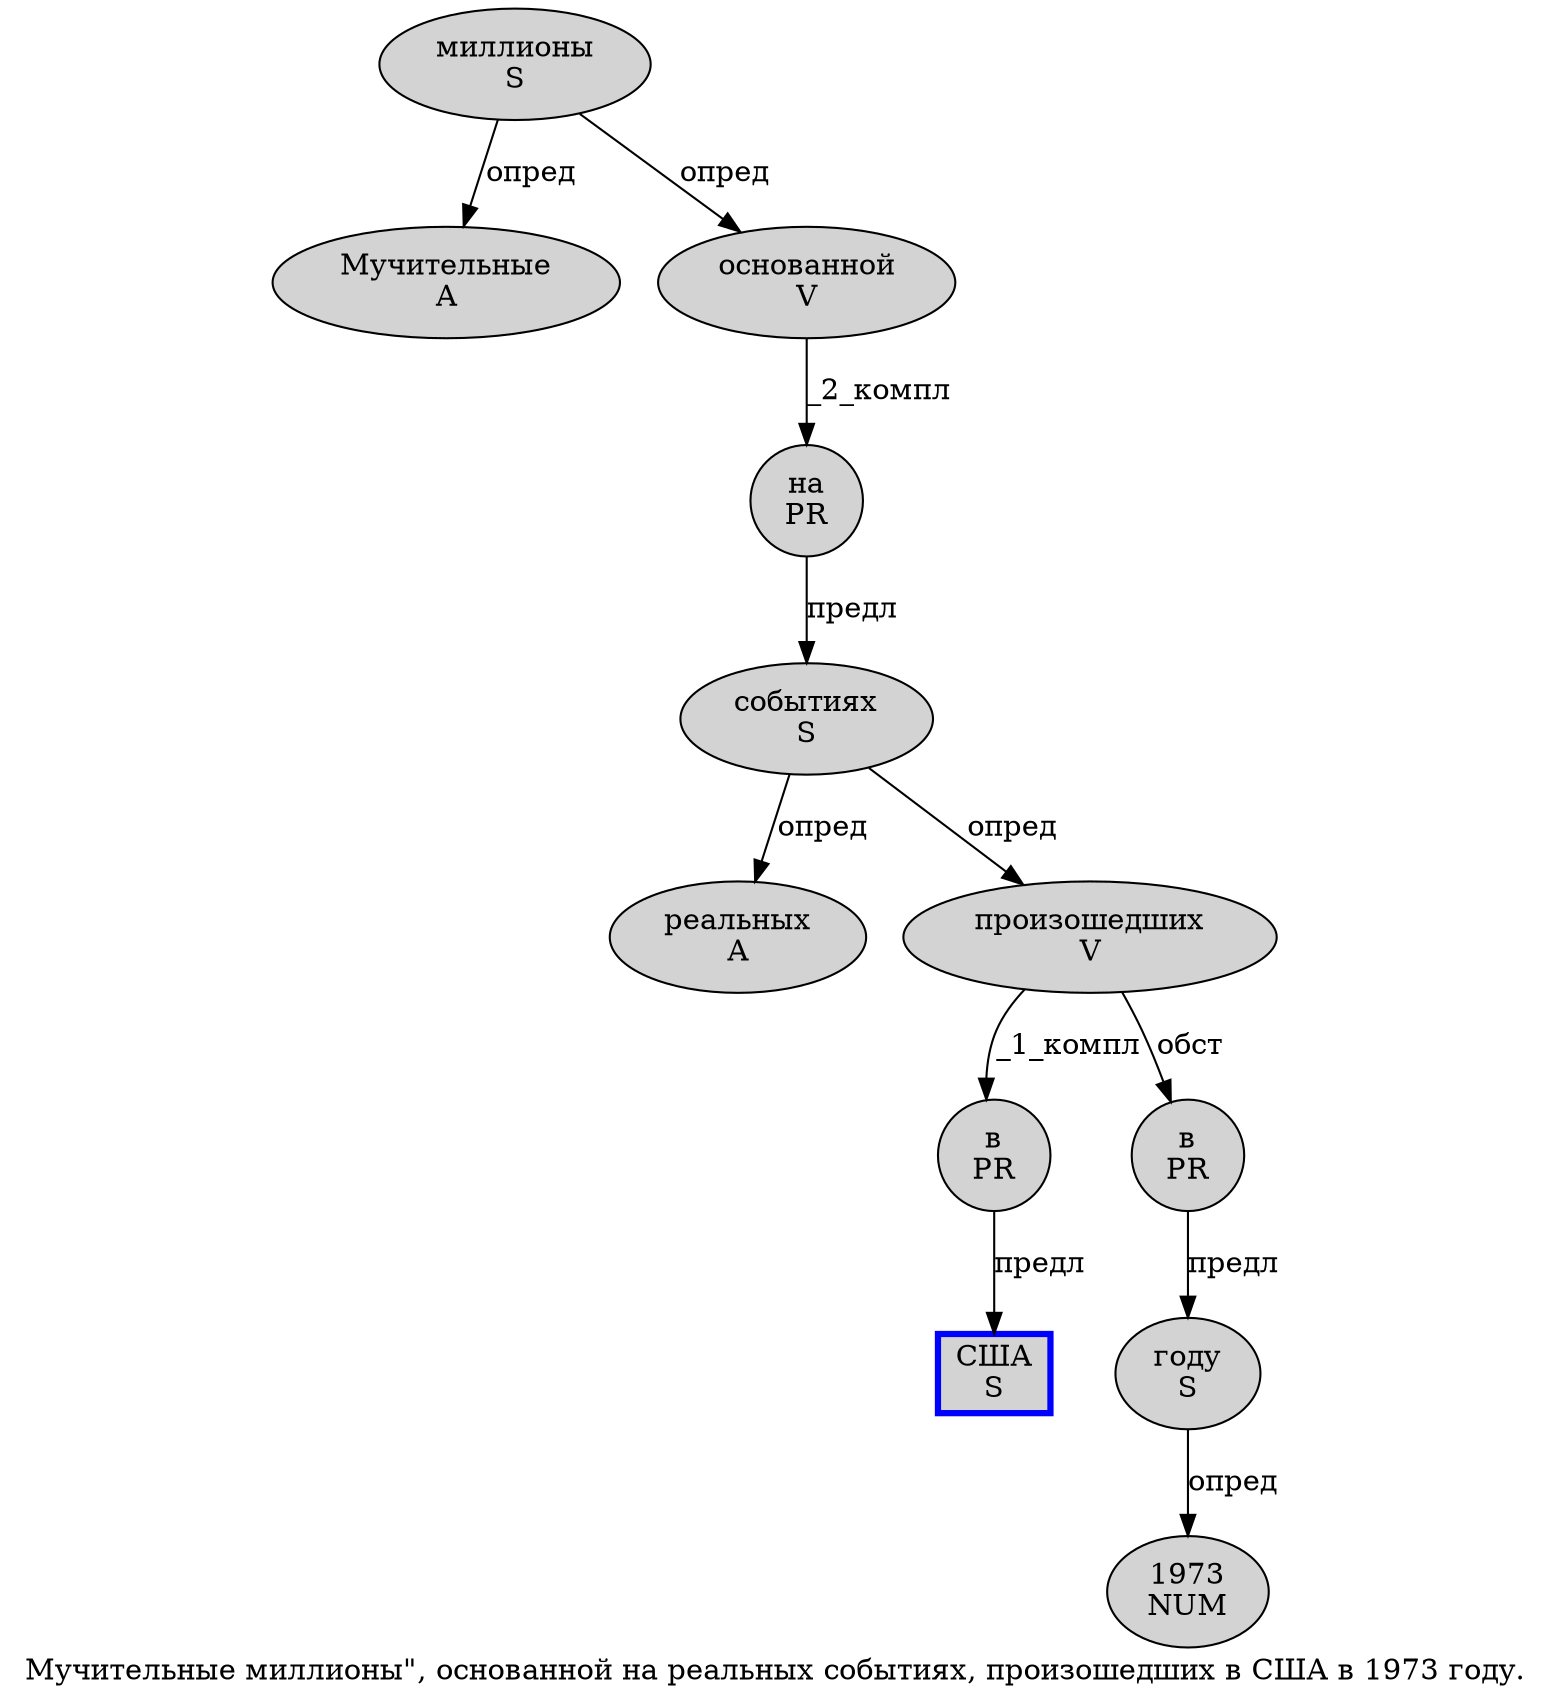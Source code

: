 digraph SENTENCE_1628 {
	graph [label="Мучительные миллионы\", основанной на реальных событиях, произошедших в США в 1973 году."]
	node [style=filled]
		0 [label="Мучительные
A" color="" fillcolor=lightgray penwidth=1 shape=ellipse]
		1 [label="миллионы
S" color="" fillcolor=lightgray penwidth=1 shape=ellipse]
		4 [label="основанной
V" color="" fillcolor=lightgray penwidth=1 shape=ellipse]
		5 [label="на
PR" color="" fillcolor=lightgray penwidth=1 shape=ellipse]
		6 [label="реальных
A" color="" fillcolor=lightgray penwidth=1 shape=ellipse]
		7 [label="событиях
S" color="" fillcolor=lightgray penwidth=1 shape=ellipse]
		9 [label="произошедших
V" color="" fillcolor=lightgray penwidth=1 shape=ellipse]
		10 [label="в
PR" color="" fillcolor=lightgray penwidth=1 shape=ellipse]
		11 [label="США
S" color=blue fillcolor=lightgray penwidth=3 shape=box]
		12 [label="в
PR" color="" fillcolor=lightgray penwidth=1 shape=ellipse]
		13 [label="1973
NUM" color="" fillcolor=lightgray penwidth=1 shape=ellipse]
		14 [label="году
S" color="" fillcolor=lightgray penwidth=1 shape=ellipse]
			7 -> 6 [label="опред"]
			7 -> 9 [label="опред"]
			14 -> 13 [label="опред"]
			10 -> 11 [label="предл"]
			4 -> 5 [label="_2_компл"]
			5 -> 7 [label="предл"]
			12 -> 14 [label="предл"]
			9 -> 10 [label="_1_компл"]
			9 -> 12 [label="обст"]
			1 -> 0 [label="опред"]
			1 -> 4 [label="опред"]
}